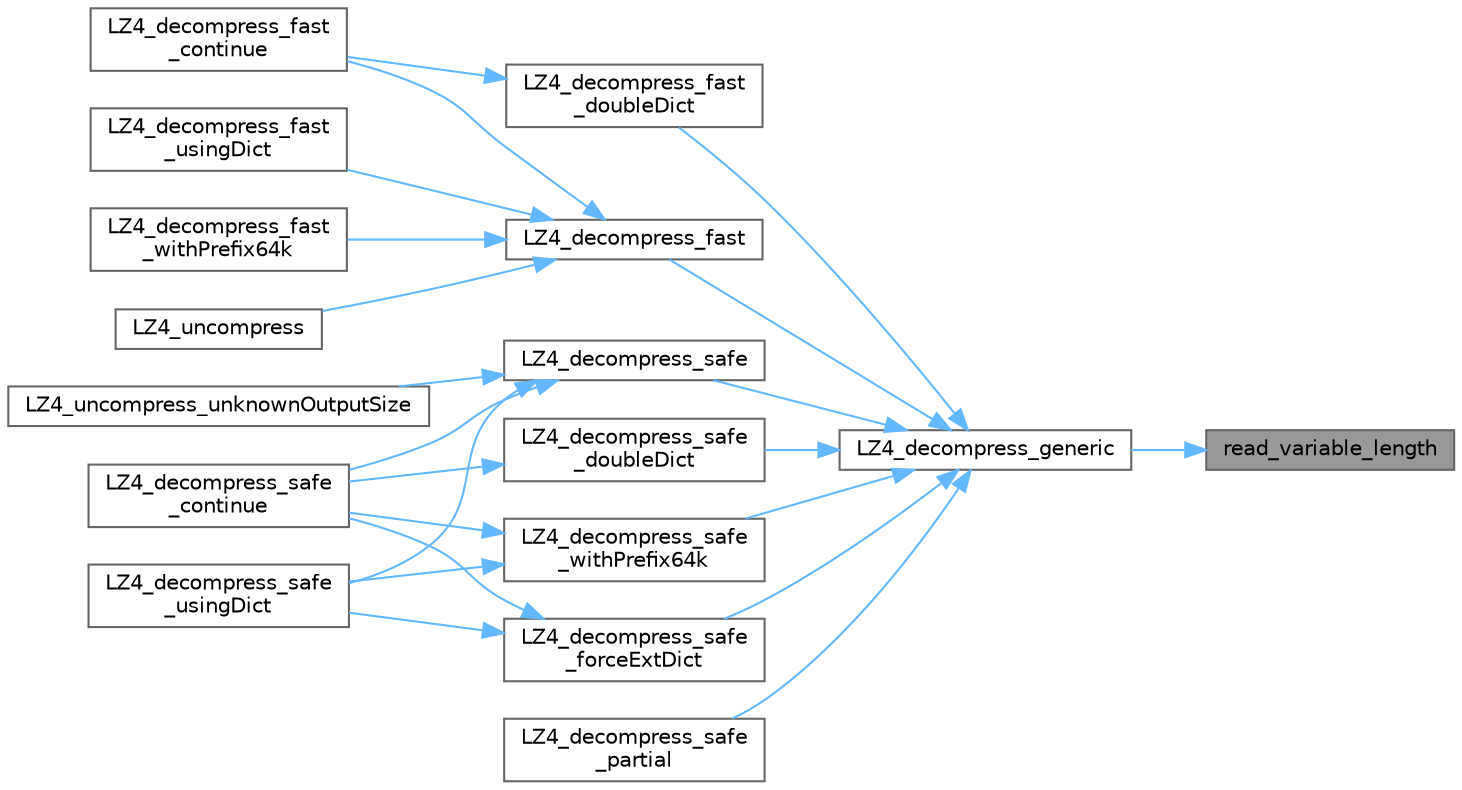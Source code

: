 digraph "read_variable_length"
{
 // LATEX_PDF_SIZE
  bgcolor="transparent";
  edge [fontname=Helvetica,fontsize=10,labelfontname=Helvetica,labelfontsize=10];
  node [fontname=Helvetica,fontsize=10,shape=box,height=0.2,width=0.4];
  rankdir="RL";
  Node1 [id="Node000001",label="read_variable_length",height=0.2,width=0.4,color="gray40", fillcolor="grey60", style="filled", fontcolor="black",tooltip=" "];
  Node1 -> Node2 [id="edge1_Node000001_Node000002",dir="back",color="steelblue1",style="solid",tooltip=" "];
  Node2 [id="Node000002",label="LZ4_decompress_generic",height=0.2,width=0.4,color="grey40", fillcolor="white", style="filled",URL="$lz4_8c.html#ac53b33bff098af0f44931aaae87ef585",tooltip=" "];
  Node2 -> Node3 [id="edge2_Node000002_Node000003",dir="back",color="steelblue1",style="solid",tooltip=" "];
  Node3 [id="Node000003",label="LZ4_decompress_fast",height=0.2,width=0.4,color="grey40", fillcolor="white", style="filled",URL="$lz4_8c.html#ab6434fcc90ca0e0725503bf440b68294",tooltip=" "];
  Node3 -> Node4 [id="edge3_Node000003_Node000004",dir="back",color="steelblue1",style="solid",tooltip=" "];
  Node4 [id="Node000004",label="LZ4_decompress_fast\l_continue",height=0.2,width=0.4,color="grey40", fillcolor="white", style="filled",URL="$lz4_8c.html#a5863feb1caa76aa91d23c14e57282bc8",tooltip=" "];
  Node3 -> Node5 [id="edge4_Node000003_Node000005",dir="back",color="steelblue1",style="solid",tooltip=" "];
  Node5 [id="Node000005",label="LZ4_decompress_fast\l_usingDict",height=0.2,width=0.4,color="grey40", fillcolor="white", style="filled",URL="$lz4_8c.html#a1af9f7a2df20389dd9a0a31706c683b7",tooltip=" "];
  Node3 -> Node6 [id="edge5_Node000003_Node000006",dir="back",color="steelblue1",style="solid",tooltip=" "];
  Node6 [id="Node000006",label="LZ4_decompress_fast\l_withPrefix64k",height=0.2,width=0.4,color="grey40", fillcolor="white", style="filled",URL="$lz4_8c.html#aef3d7b7bead970344b439ac9bd672065",tooltip=" "];
  Node3 -> Node7 [id="edge6_Node000003_Node000007",dir="back",color="steelblue1",style="solid",tooltip=" "];
  Node7 [id="Node000007",label="LZ4_uncompress",height=0.2,width=0.4,color="grey40", fillcolor="white", style="filled",URL="$lz4_8c.html#a76994c12731075f0d8a96239c8856192",tooltip=" "];
  Node2 -> Node8 [id="edge7_Node000002_Node000008",dir="back",color="steelblue1",style="solid",tooltip=" "];
  Node8 [id="Node000008",label="LZ4_decompress_fast\l_doubleDict",height=0.2,width=0.4,color="grey40", fillcolor="white", style="filled",URL="$lz4_8c.html#a35d5ee5e0fbdca149b72d45837cfdc7b",tooltip=" "];
  Node8 -> Node4 [id="edge8_Node000008_Node000004",dir="back",color="steelblue1",style="solid",tooltip=" "];
  Node2 -> Node9 [id="edge9_Node000002_Node000009",dir="back",color="steelblue1",style="solid",tooltip=" "];
  Node9 [id="Node000009",label="LZ4_decompress_safe",height=0.2,width=0.4,color="grey40", fillcolor="white", style="filled",URL="$lz4_8c.html#ae753d1e5bc9c6a1529b1fe73d39a4972",tooltip=" "];
  Node9 -> Node10 [id="edge10_Node000009_Node000010",dir="back",color="steelblue1",style="solid",tooltip=" "];
  Node10 [id="Node000010",label="LZ4_decompress_safe\l_continue",height=0.2,width=0.4,color="grey40", fillcolor="white", style="filled",URL="$lz4_8c.html#aa04e6d12be3e13001d9b01cd73c58111",tooltip=" "];
  Node9 -> Node11 [id="edge11_Node000009_Node000011",dir="back",color="steelblue1",style="solid",tooltip=" "];
  Node11 [id="Node000011",label="LZ4_decompress_safe\l_usingDict",height=0.2,width=0.4,color="grey40", fillcolor="white", style="filled",URL="$lz4_8c.html#a36c8331cc4609de05d87da6c0eea574e",tooltip=" "];
  Node9 -> Node12 [id="edge12_Node000009_Node000012",dir="back",color="steelblue1",style="solid",tooltip=" "];
  Node12 [id="Node000012",label="LZ4_uncompress_unknownOutputSize",height=0.2,width=0.4,color="grey40", fillcolor="white", style="filled",URL="$lz4_8c.html#a81aa900c172d655f8a4f0a75739791f0",tooltip=" "];
  Node2 -> Node13 [id="edge13_Node000002_Node000013",dir="back",color="steelblue1",style="solid",tooltip=" "];
  Node13 [id="Node000013",label="LZ4_decompress_safe\l_doubleDict",height=0.2,width=0.4,color="grey40", fillcolor="white", style="filled",URL="$lz4_8c.html#a8dbbbc837a88da1386c24d27d5cffe81",tooltip=" "];
  Node13 -> Node10 [id="edge14_Node000013_Node000010",dir="back",color="steelblue1",style="solid",tooltip=" "];
  Node2 -> Node14 [id="edge15_Node000002_Node000014",dir="back",color="steelblue1",style="solid",tooltip=" "];
  Node14 [id="Node000014",label="LZ4_decompress_safe\l_forceExtDict",height=0.2,width=0.4,color="grey40", fillcolor="white", style="filled",URL="$lz4_8c.html#a8bb3038074030f03d5b70229b9841a51",tooltip=" "];
  Node14 -> Node10 [id="edge16_Node000014_Node000010",dir="back",color="steelblue1",style="solid",tooltip=" "];
  Node14 -> Node11 [id="edge17_Node000014_Node000011",dir="back",color="steelblue1",style="solid",tooltip=" "];
  Node2 -> Node15 [id="edge18_Node000002_Node000015",dir="back",color="steelblue1",style="solid",tooltip=" "];
  Node15 [id="Node000015",label="LZ4_decompress_safe\l_partial",height=0.2,width=0.4,color="grey40", fillcolor="white", style="filled",URL="$lz4_8c.html#aba0e874c2e4d3532e86526a55d2228fa",tooltip=" "];
  Node2 -> Node16 [id="edge19_Node000002_Node000016",dir="back",color="steelblue1",style="solid",tooltip=" "];
  Node16 [id="Node000016",label="LZ4_decompress_safe\l_withPrefix64k",height=0.2,width=0.4,color="grey40", fillcolor="white", style="filled",URL="$lz4_8c.html#a2ceb6bc3c28b8e95a220343c6c40bed6",tooltip=" "];
  Node16 -> Node10 [id="edge20_Node000016_Node000010",dir="back",color="steelblue1",style="solid",tooltip=" "];
  Node16 -> Node11 [id="edge21_Node000016_Node000011",dir="back",color="steelblue1",style="solid",tooltip=" "];
}
